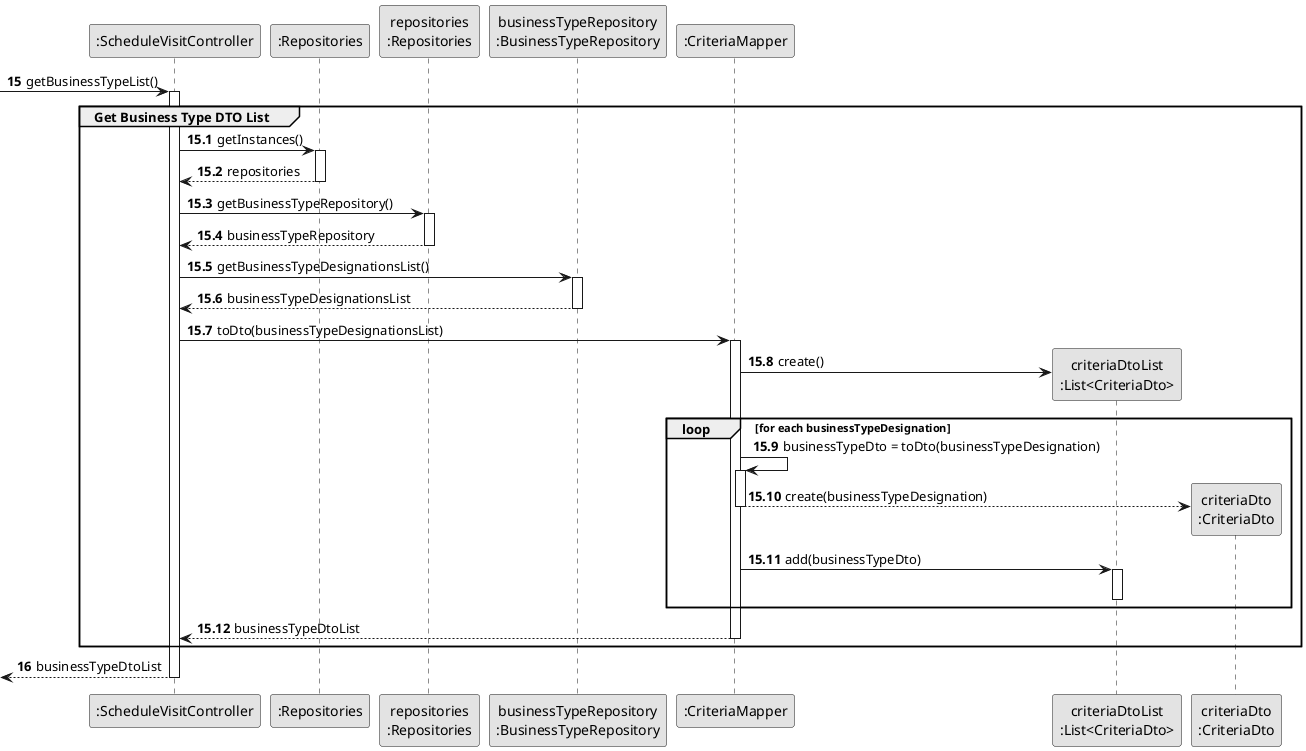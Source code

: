 @startuml
skinparam monochrome true
skinparam packageStyle rectangle
skinparam shadowing false


participant ":ScheduleVisitController" as CTRL
participant ":Repositories" as RepositorySingleton
participant "repositories\n:Repositories" as PLAT
participant "businessTypeRepository\n:BusinessTypeRepository" as BusinessTypeRepository
participant ":CriteriaMapper" as MAPPER
participant "criteriaDtoList\n:List<CriteriaDto>" as DTOLIST
participant "criteriaDto\n:CriteriaDto" as DTO

autonumber 15

 -> CTRL : getBusinessTypeList()

activate CTRL

    autonumber 15.1

        group Get Business Type DTO List

        CTRL -> RepositorySingleton : getInstances()
        activate RepositorySingleton

        RepositorySingleton --> CTRL : repositories
        deactivate RepositorySingleton

        CTRL -> PLAT : getBusinessTypeRepository()

        activate PLAT

        PLAT --> CTRL : businessTypeRepository
        deactivate PLAT

        CTRL -> BusinessTypeRepository : getBusinessTypeDesignationsList()

        activate BusinessTypeRepository

        BusinessTypeRepository --> CTRL : businessTypeDesignationsList
        deactivate BusinessTypeRepository

        CTRL -> MAPPER : toDto(businessTypeDesignationsList)
        activate MAPPER

        MAPPER -> DTOLIST** : create()

        loop for each businessTypeDesignation

         MAPPER -> MAPPER : businessTypeDto = toDto(businessTypeDesignation)
        activate MAPPER

        MAPPER --> DTO** : create(businessTypeDesignation)
        deactivate MAPPER

         MAPPER -> DTOLIST : add(businessTypeDto)
        activate DTOLIST
        deactivate DTOLIST

        end loop

        MAPPER --> CTRL : businessTypeDtoList

        deactivate MAPPER


        end group

autonumber 16
<-- CTRL : businessTypeDtoList
deactivate CTRL

@enduml